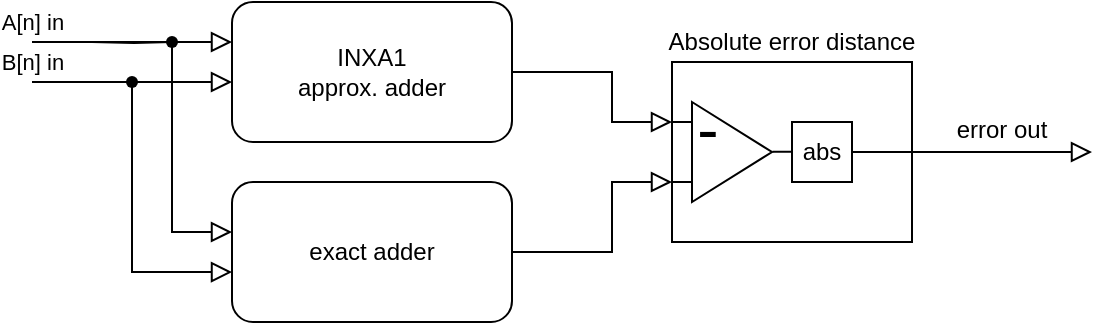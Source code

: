 <mxfile version="14.6.6" type="device"><diagram id="C5RBs43oDa-KdzZeNtuy" name="Page-1"><mxGraphModel dx="981" dy="556" grid="1" gridSize="10" guides="1" tooltips="1" connect="1" arrows="1" fold="1" page="1" pageScale="1" pageWidth="827" pageHeight="1169" math="0" shadow="0"><root><mxCell id="WIyWlLk6GJQsqaUBKTNV-0"/><mxCell id="WIyWlLk6GJQsqaUBKTNV-1" parent="WIyWlLk6GJQsqaUBKTNV-0"/><mxCell id="WIyWlLk6GJQsqaUBKTNV-7" value="INXA1&lt;br&gt;approx. adder" style="rounded=1;whiteSpace=wrap;html=1;fontSize=12;glass=0;strokeWidth=1;shadow=0;" parent="WIyWlLk6GJQsqaUBKTNV-1" vertex="1"><mxGeometry x="320" y="210" width="140" height="70" as="geometry"/></mxCell><mxCell id="D9aIrOM6dbejgTM2UMbn-1" value="exact adder" style="rounded=1;whiteSpace=wrap;html=1;fontSize=12;glass=0;strokeWidth=1;shadow=0;" vertex="1" parent="WIyWlLk6GJQsqaUBKTNV-1"><mxGeometry x="320" y="300" width="140" height="70" as="geometry"/></mxCell><mxCell id="D9aIrOM6dbejgTM2UMbn-5" value="A[n] in" style="edgeStyle=orthogonalEdgeStyle;rounded=0;html=1;jettySize=auto;orthogonalLoop=1;fontSize=11;endArrow=block;endFill=0;endSize=8;strokeWidth=1;shadow=0;labelBackgroundColor=none;" edge="1" parent="WIyWlLk6GJQsqaUBKTNV-1"><mxGeometry x="-1" y="10" relative="1" as="geometry"><mxPoint as="offset"/><mxPoint x="220" y="230" as="sourcePoint"/><mxPoint x="320" y="230" as="targetPoint"/><Array as="points"><mxPoint x="270" y="230"/><mxPoint x="270" y="230"/></Array></mxGeometry></mxCell><mxCell id="D9aIrOM6dbejgTM2UMbn-6" value="" style="edgeStyle=orthogonalEdgeStyle;rounded=0;html=1;jettySize=auto;orthogonalLoop=1;fontSize=11;endArrow=block;endFill=0;endSize=8;strokeWidth=1;shadow=0;labelBackgroundColor=none;startArrow=none;" edge="1" parent="WIyWlLk6GJQsqaUBKTNV-1" source="D9aIrOM6dbejgTM2UMbn-9"><mxGeometry y="10" relative="1" as="geometry"><mxPoint as="offset"/><mxPoint x="250" y="230" as="sourcePoint"/><mxPoint x="320" y="325" as="targetPoint"/><Array as="points"><mxPoint x="290" y="230"/><mxPoint x="290" y="325"/></Array></mxGeometry></mxCell><mxCell id="D9aIrOM6dbejgTM2UMbn-7" value="B[n] in" style="edgeStyle=orthogonalEdgeStyle;rounded=0;html=1;jettySize=auto;orthogonalLoop=1;fontSize=11;endArrow=block;endFill=0;endSize=8;strokeWidth=1;shadow=0;labelBackgroundColor=none;" edge="1" parent="WIyWlLk6GJQsqaUBKTNV-1"><mxGeometry x="-1" y="10" relative="1" as="geometry"><mxPoint as="offset"/><mxPoint x="220" y="250" as="sourcePoint"/><mxPoint x="320" y="250" as="targetPoint"/><Array as="points"><mxPoint x="270" y="250"/><mxPoint x="270" y="250"/></Array></mxGeometry></mxCell><mxCell id="D9aIrOM6dbejgTM2UMbn-8" value="" style="edgeStyle=orthogonalEdgeStyle;rounded=0;html=1;jettySize=auto;orthogonalLoop=1;fontSize=11;endArrow=block;endFill=0;endSize=8;strokeWidth=1;shadow=0;labelBackgroundColor=none;entryX=0;entryY=0.643;entryDx=0;entryDy=0;entryPerimeter=0;" edge="1" parent="WIyWlLk6GJQsqaUBKTNV-1" target="D9aIrOM6dbejgTM2UMbn-1"><mxGeometry y="10" relative="1" as="geometry"><mxPoint as="offset"/><mxPoint x="230" y="250" as="sourcePoint"/><mxPoint x="310" y="345" as="targetPoint"/><Array as="points"><mxPoint x="270" y="250"/><mxPoint x="270" y="345"/></Array></mxGeometry></mxCell><mxCell id="D9aIrOM6dbejgTM2UMbn-9" value="" style="shape=waypoint;sketch=0;size=6;pointerEvents=1;points=[];fillColor=none;resizable=0;rotatable=0;perimeter=centerPerimeter;snapToPoint=1;" vertex="1" parent="WIyWlLk6GJQsqaUBKTNV-1"><mxGeometry x="270" y="210" width="40" height="40" as="geometry"/></mxCell><mxCell id="D9aIrOM6dbejgTM2UMbn-10" value="" style="edgeStyle=orthogonalEdgeStyle;rounded=0;html=1;jettySize=auto;orthogonalLoop=1;fontSize=11;endArrow=none;endFill=0;endSize=8;strokeWidth=1;shadow=0;labelBackgroundColor=none;" edge="1" parent="WIyWlLk6GJQsqaUBKTNV-1" target="D9aIrOM6dbejgTM2UMbn-9"><mxGeometry y="10" relative="1" as="geometry"><mxPoint as="offset"/><mxPoint x="250" y="230" as="sourcePoint"/><mxPoint x="320" y="325" as="targetPoint"/><Array as="points"/></mxGeometry></mxCell><mxCell id="D9aIrOM6dbejgTM2UMbn-11" value="" style="shape=waypoint;sketch=0;size=6;pointerEvents=1;points=[];fillColor=none;resizable=0;rotatable=0;perimeter=centerPerimeter;snapToPoint=1;" vertex="1" parent="WIyWlLk6GJQsqaUBKTNV-1"><mxGeometry x="250" y="230" width="40" height="40" as="geometry"/></mxCell><mxCell id="D9aIrOM6dbejgTM2UMbn-12" value="" style="rounded=0;whiteSpace=wrap;html=1;" vertex="1" parent="WIyWlLk6GJQsqaUBKTNV-1"><mxGeometry x="540" y="240" width="120" height="90" as="geometry"/></mxCell><mxCell id="D9aIrOM6dbejgTM2UMbn-13" value="" style="edgeStyle=orthogonalEdgeStyle;rounded=0;html=1;jettySize=auto;orthogonalLoop=1;fontSize=11;endArrow=block;endFill=0;endSize=8;strokeWidth=1;shadow=0;labelBackgroundColor=none;exitX=1;exitY=0.5;exitDx=0;exitDy=0;" edge="1" parent="WIyWlLk6GJQsqaUBKTNV-1" source="WIyWlLk6GJQsqaUBKTNV-7"><mxGeometry x="-0.44" y="10" relative="1" as="geometry"><mxPoint as="offset"/><mxPoint x="500" y="240" as="sourcePoint"/><mxPoint x="540" y="270" as="targetPoint"/><Array as="points"><mxPoint x="510" y="245"/><mxPoint x="510" y="270"/><mxPoint x="540" y="270"/></Array></mxGeometry></mxCell><mxCell id="D9aIrOM6dbejgTM2UMbn-14" value="" style="edgeStyle=orthogonalEdgeStyle;rounded=0;html=1;jettySize=auto;orthogonalLoop=1;fontSize=11;endArrow=block;endFill=0;endSize=8;strokeWidth=1;shadow=0;labelBackgroundColor=none;exitX=1;exitY=0.5;exitDx=0;exitDy=0;" edge="1" parent="WIyWlLk6GJQsqaUBKTNV-1" source="D9aIrOM6dbejgTM2UMbn-1"><mxGeometry x="-0.44" y="10" relative="1" as="geometry"><mxPoint as="offset"/><mxPoint x="470" y="255" as="sourcePoint"/><mxPoint x="540" y="300" as="targetPoint"/><Array as="points"><mxPoint x="510" y="335"/><mxPoint x="510" y="300"/><mxPoint x="540" y="300"/></Array></mxGeometry></mxCell><mxCell id="D9aIrOM6dbejgTM2UMbn-15" value="" style="triangle;whiteSpace=wrap;html=1;align=left;" vertex="1" parent="WIyWlLk6GJQsqaUBKTNV-1"><mxGeometry x="550" y="260" width="40" height="50" as="geometry"/></mxCell><mxCell id="D9aIrOM6dbejgTM2UMbn-16" value="" style="endArrow=none;html=1;exitX=0.002;exitY=0.333;exitDx=0;exitDy=0;exitPerimeter=0;" edge="1" parent="WIyWlLk6GJQsqaUBKTNV-1" source="D9aIrOM6dbejgTM2UMbn-12"><mxGeometry width="50" height="50" relative="1" as="geometry"><mxPoint x="540" y="270" as="sourcePoint"/><mxPoint x="550" y="270" as="targetPoint"/></mxGeometry></mxCell><mxCell id="D9aIrOM6dbejgTM2UMbn-17" value="" style="endArrow=none;html=1;exitX=0.002;exitY=0.333;exitDx=0;exitDy=0;exitPerimeter=0;" edge="1" parent="WIyWlLk6GJQsqaUBKTNV-1"><mxGeometry width="50" height="50" relative="1" as="geometry"><mxPoint x="540.24" y="300" as="sourcePoint"/><mxPoint x="550" y="300.03" as="targetPoint"/></mxGeometry></mxCell><mxCell id="D9aIrOM6dbejgTM2UMbn-18" value="abs" style="rounded=0;whiteSpace=wrap;html=1;" vertex="1" parent="WIyWlLk6GJQsqaUBKTNV-1"><mxGeometry x="600" y="270" width="30" height="30" as="geometry"/></mxCell><mxCell id="D9aIrOM6dbejgTM2UMbn-19" value="" style="endArrow=none;html=1;exitX=0.002;exitY=0.333;exitDx=0;exitDy=0;exitPerimeter=0;" edge="1" parent="WIyWlLk6GJQsqaUBKTNV-1"><mxGeometry width="50" height="50" relative="1" as="geometry"><mxPoint x="590.24" y="284.88" as="sourcePoint"/><mxPoint x="600" y="284.91" as="targetPoint"/><Array as="points"><mxPoint x="600" y="284.91"/></Array></mxGeometry></mxCell><mxCell id="D9aIrOM6dbejgTM2UMbn-20" value="" style="endArrow=none;html=1;entryX=1;entryY=0.5;entryDx=0;entryDy=0;" edge="1" parent="WIyWlLk6GJQsqaUBKTNV-1" source="D9aIrOM6dbejgTM2UMbn-12" target="D9aIrOM6dbejgTM2UMbn-18"><mxGeometry width="50" height="50" relative="1" as="geometry"><mxPoint x="560.24" y="289.97" as="sourcePoint"/><mxPoint x="640" y="290" as="targetPoint"/><Array as="points"><mxPoint x="660" y="285"/></Array></mxGeometry></mxCell><mxCell id="D9aIrOM6dbejgTM2UMbn-21" value="" style="edgeStyle=orthogonalEdgeStyle;rounded=0;html=1;jettySize=auto;orthogonalLoop=1;fontSize=11;endArrow=block;endFill=0;endSize=8;strokeWidth=1;shadow=0;labelBackgroundColor=none;exitX=1;exitY=0.5;exitDx=0;exitDy=0;" edge="1" parent="WIyWlLk6GJQsqaUBKTNV-1" source="D9aIrOM6dbejgTM2UMbn-12"><mxGeometry x="-0.44" y="10" relative="1" as="geometry"><mxPoint as="offset"/><mxPoint x="470" y="255" as="sourcePoint"/><mxPoint x="750" y="285" as="targetPoint"/><Array as="points"><mxPoint x="700" y="285"/><mxPoint x="700" y="285"/></Array></mxGeometry></mxCell><mxCell id="D9aIrOM6dbejgTM2UMbn-23" value="Absolute error distance" style="text;html=1;strokeColor=none;fillColor=none;align=center;verticalAlign=middle;whiteSpace=wrap;rounded=0;" vertex="1" parent="WIyWlLk6GJQsqaUBKTNV-1"><mxGeometry x="530" y="220" width="140" height="20" as="geometry"/></mxCell><mxCell id="D9aIrOM6dbejgTM2UMbn-24" value="&lt;font style=&quot;font-size: 32px&quot;&gt;-&lt;/font&gt;" style="text;html=1;strokeColor=none;fillColor=none;align=center;verticalAlign=middle;whiteSpace=wrap;rounded=0;" vertex="1" parent="WIyWlLk6GJQsqaUBKTNV-1"><mxGeometry x="538" y="264" width="40" height="20" as="geometry"/></mxCell><mxCell id="D9aIrOM6dbejgTM2UMbn-25" value="error out" style="text;html=1;strokeColor=none;fillColor=none;align=center;verticalAlign=middle;whiteSpace=wrap;rounded=0;" vertex="1" parent="WIyWlLk6GJQsqaUBKTNV-1"><mxGeometry x="680" y="264" width="50" height="20" as="geometry"/></mxCell></root></mxGraphModel></diagram></mxfile>